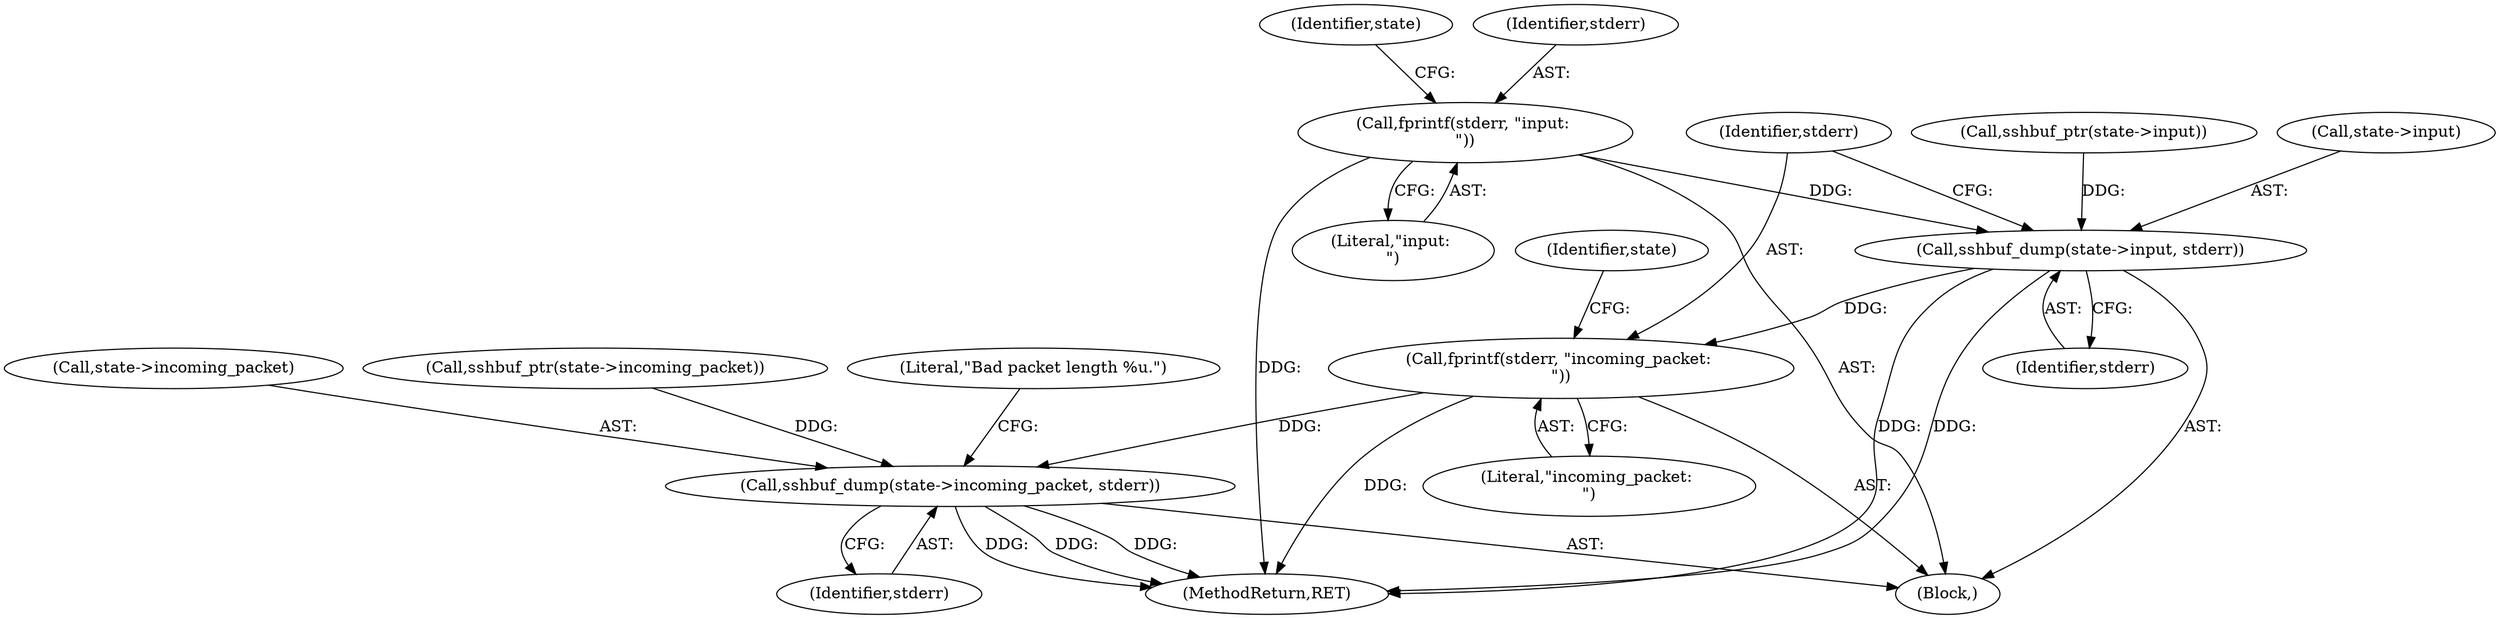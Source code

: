 digraph "0_mindrot_2fecfd486bdba9f51b3a789277bb0733ca36e1c0@API" {
"1000404" [label="(Call,fprintf(stderr, \"input: \n\"))"];
"1000407" [label="(Call,sshbuf_dump(state->input, stderr))"];
"1000412" [label="(Call,fprintf(stderr, \"incoming_packet: \n\"))"];
"1000415" [label="(Call,sshbuf_dump(state->incoming_packet, stderr))"];
"1000404" [label="(Call,fprintf(stderr, \"input: \n\"))"];
"1000419" [label="(Identifier,stderr)"];
"1000413" [label="(Identifier,stderr)"];
"1000403" [label="(Block,)"];
"1000407" [label="(Call,sshbuf_dump(state->input, stderr))"];
"1000371" [label="(Call,sshbuf_ptr(state->input))"];
"1000385" [label="(Call,sshbuf_ptr(state->incoming_packet))"];
"1000409" [label="(Identifier,state)"];
"1000411" [label="(Identifier,stderr)"];
"1000421" [label="(Literal,\"Bad packet length %u.\")"];
"1000414" [label="(Literal,\"incoming_packet: \n\")"];
"1000417" [label="(Identifier,state)"];
"1000412" [label="(Call,fprintf(stderr, \"incoming_packet: \n\"))"];
"1000408" [label="(Call,state->input)"];
"1000416" [label="(Call,state->incoming_packet)"];
"1000976" [label="(MethodReturn,RET)"];
"1000406" [label="(Literal,\"input: \n\")"];
"1000405" [label="(Identifier,stderr)"];
"1000415" [label="(Call,sshbuf_dump(state->incoming_packet, stderr))"];
"1000404" -> "1000403"  [label="AST: "];
"1000404" -> "1000406"  [label="CFG: "];
"1000405" -> "1000404"  [label="AST: "];
"1000406" -> "1000404"  [label="AST: "];
"1000409" -> "1000404"  [label="CFG: "];
"1000404" -> "1000976"  [label="DDG: "];
"1000404" -> "1000407"  [label="DDG: "];
"1000407" -> "1000403"  [label="AST: "];
"1000407" -> "1000411"  [label="CFG: "];
"1000408" -> "1000407"  [label="AST: "];
"1000411" -> "1000407"  [label="AST: "];
"1000413" -> "1000407"  [label="CFG: "];
"1000407" -> "1000976"  [label="DDG: "];
"1000407" -> "1000976"  [label="DDG: "];
"1000371" -> "1000407"  [label="DDG: "];
"1000407" -> "1000412"  [label="DDG: "];
"1000412" -> "1000403"  [label="AST: "];
"1000412" -> "1000414"  [label="CFG: "];
"1000413" -> "1000412"  [label="AST: "];
"1000414" -> "1000412"  [label="AST: "];
"1000417" -> "1000412"  [label="CFG: "];
"1000412" -> "1000976"  [label="DDG: "];
"1000412" -> "1000415"  [label="DDG: "];
"1000415" -> "1000403"  [label="AST: "];
"1000415" -> "1000419"  [label="CFG: "];
"1000416" -> "1000415"  [label="AST: "];
"1000419" -> "1000415"  [label="AST: "];
"1000421" -> "1000415"  [label="CFG: "];
"1000415" -> "1000976"  [label="DDG: "];
"1000415" -> "1000976"  [label="DDG: "];
"1000415" -> "1000976"  [label="DDG: "];
"1000385" -> "1000415"  [label="DDG: "];
}
